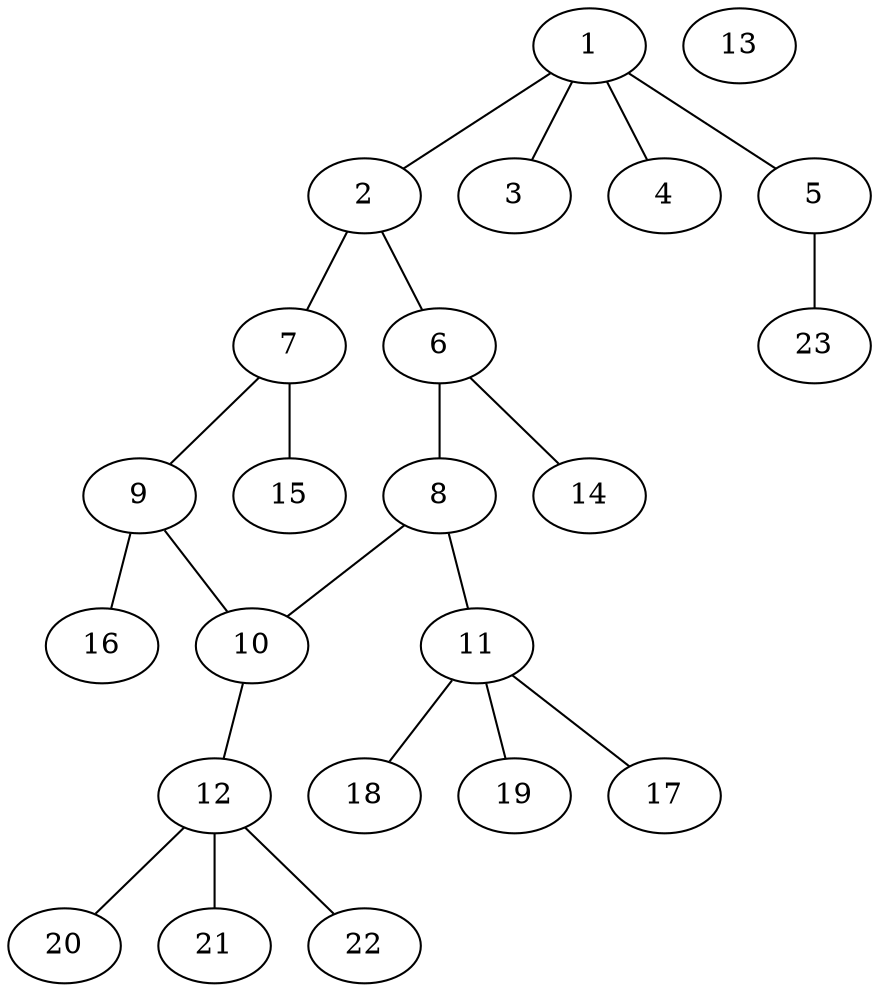graph molecule_3405 {
	1	 [chem=S];
	2	 [chem=C];
	1 -- 2	 [valence=1];
	3	 [chem=O];
	1 -- 3	 [valence=2];
	4	 [chem=O];
	1 -- 4	 [valence=2];
	5	 [chem=O];
	1 -- 5	 [valence=1];
	6	 [chem=C];
	2 -- 6	 [valence=2];
	7	 [chem=C];
	2 -- 7	 [valence=1];
	23	 [chem=H];
	5 -- 23	 [valence=1];
	8	 [chem=C];
	6 -- 8	 [valence=1];
	14	 [chem=H];
	6 -- 14	 [valence=1];
	9	 [chem=C];
	7 -- 9	 [valence=2];
	15	 [chem=H];
	7 -- 15	 [valence=1];
	10	 [chem=C];
	8 -- 10	 [valence=2];
	11	 [chem=C];
	8 -- 11	 [valence=1];
	9 -- 10	 [valence=1];
	16	 [chem=H];
	9 -- 16	 [valence=1];
	12	 [chem=C];
	10 -- 12	 [valence=1];
	17	 [chem=H];
	11 -- 17	 [valence=1];
	18	 [chem=H];
	11 -- 18	 [valence=1];
	19	 [chem=H];
	11 -- 19	 [valence=1];
	20	 [chem=H];
	12 -- 20	 [valence=1];
	21	 [chem=H];
	12 -- 21	 [valence=1];
	22	 [chem=H];
	12 -- 22	 [valence=1];
	13	 [chem=Na];
}
